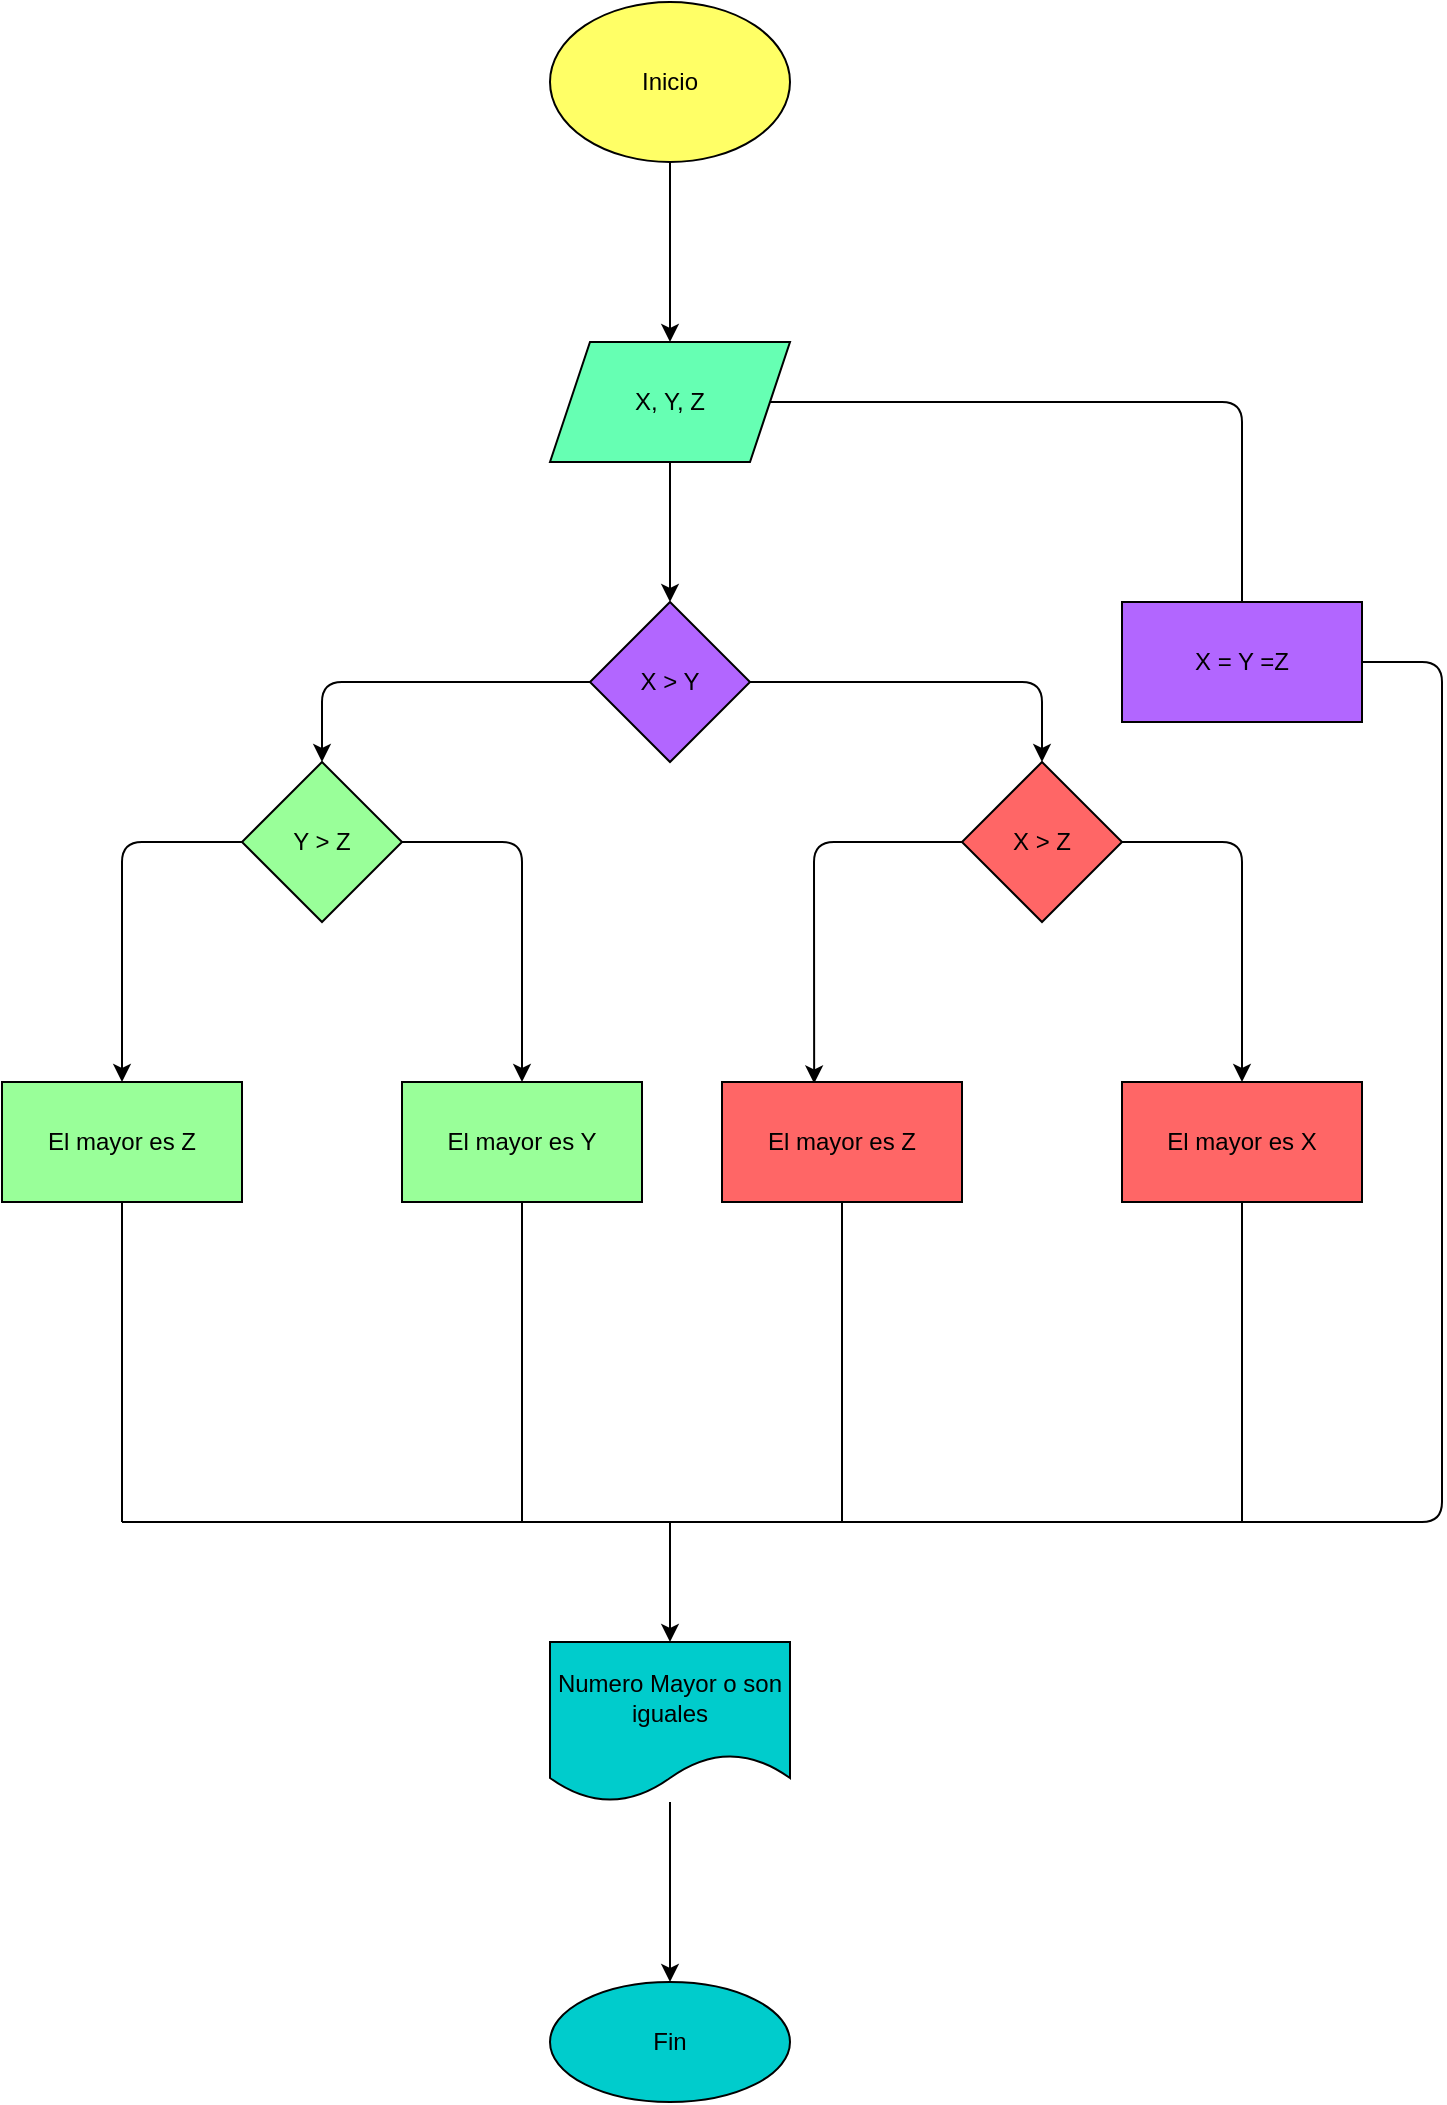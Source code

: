 <mxfile>
    <diagram id="PYem_aXiFB1j3hxW_Z3s" name="Página-1">
        <mxGraphModel dx="823" dy="520" grid="1" gridSize="10" guides="1" tooltips="1" connect="1" arrows="1" fold="1" page="1" pageScale="1" pageWidth="827" pageHeight="1169" math="0" shadow="0">
            <root>
                <mxCell id="0"/>
                <mxCell id="1" parent="0"/>
                <mxCell id="4" value="" style="edgeStyle=none;html=1;" edge="1" parent="1" source="2" target="3">
                    <mxGeometry relative="1" as="geometry"/>
                </mxCell>
                <mxCell id="2" value="Inicio" style="ellipse;whiteSpace=wrap;html=1;fillColor=#FFFF66;" vertex="1" parent="1">
                    <mxGeometry x="354" y="40" width="120" height="80" as="geometry"/>
                </mxCell>
                <mxCell id="6" value="" style="edgeStyle=none;html=1;" edge="1" parent="1" source="3" target="5">
                    <mxGeometry relative="1" as="geometry"/>
                </mxCell>
                <mxCell id="40" value="" style="edgeStyle=none;html=1;" edge="1" parent="1" source="3">
                    <mxGeometry relative="1" as="geometry">
                        <mxPoint x="700" y="360" as="targetPoint"/>
                        <Array as="points">
                            <mxPoint x="700" y="240"/>
                        </Array>
                    </mxGeometry>
                </mxCell>
                <mxCell id="3" value="X, Y, Z" style="shape=parallelogram;perimeter=parallelogramPerimeter;whiteSpace=wrap;html=1;fixedSize=1;fillColor=#66FFB3;" vertex="1" parent="1">
                    <mxGeometry x="354" y="210" width="120" height="60" as="geometry"/>
                </mxCell>
                <mxCell id="8" value="" style="edgeStyle=none;html=1;" edge="1" parent="1" source="5" target="7">
                    <mxGeometry relative="1" as="geometry">
                        <Array as="points">
                            <mxPoint x="600" y="380"/>
                        </Array>
                    </mxGeometry>
                </mxCell>
                <mxCell id="10" value="" style="edgeStyle=none;html=1;" edge="1" parent="1" source="5" target="9">
                    <mxGeometry relative="1" as="geometry">
                        <Array as="points">
                            <mxPoint x="240" y="380"/>
                        </Array>
                    </mxGeometry>
                </mxCell>
                <mxCell id="5" value="X &amp;gt; Y" style="rhombus;whiteSpace=wrap;html=1;fillColor=#B266FF;" vertex="1" parent="1">
                    <mxGeometry x="374" y="340" width="80" height="80" as="geometry"/>
                </mxCell>
                <mxCell id="12" value="" style="edgeStyle=none;html=1;" edge="1" parent="1" source="7" target="11">
                    <mxGeometry relative="1" as="geometry">
                        <Array as="points">
                            <mxPoint x="700" y="460"/>
                        </Array>
                    </mxGeometry>
                </mxCell>
                <mxCell id="14" value="" style="edgeStyle=none;html=1;entryX=0.384;entryY=0.012;entryDx=0;entryDy=0;entryPerimeter=0;" edge="1" parent="1" source="7" target="13">
                    <mxGeometry relative="1" as="geometry">
                        <mxPoint x="500" y="570" as="targetPoint"/>
                        <Array as="points">
                            <mxPoint x="486" y="460"/>
                        </Array>
                    </mxGeometry>
                </mxCell>
                <mxCell id="7" value="X &amp;gt; Z" style="rhombus;whiteSpace=wrap;html=1;fillColor=#FF6666;" vertex="1" parent="1">
                    <mxGeometry x="560" y="420" width="80" height="80" as="geometry"/>
                </mxCell>
                <mxCell id="16" value="" style="edgeStyle=none;html=1;" edge="1" parent="1" source="9" target="15">
                    <mxGeometry relative="1" as="geometry">
                        <Array as="points">
                            <mxPoint x="340" y="460"/>
                        </Array>
                    </mxGeometry>
                </mxCell>
                <mxCell id="18" value="" style="edgeStyle=none;html=1;fillColor=#33FFFF;" edge="1" parent="1" source="9" target="17">
                    <mxGeometry relative="1" as="geometry">
                        <Array as="points">
                            <mxPoint x="140" y="460"/>
                        </Array>
                    </mxGeometry>
                </mxCell>
                <mxCell id="9" value="Y &amp;gt; Z" style="rhombus;whiteSpace=wrap;html=1;fillColor=#99FF99;" vertex="1" parent="1">
                    <mxGeometry x="200" y="420" width="80" height="80" as="geometry"/>
                </mxCell>
                <mxCell id="11" value="El mayor es X" style="whiteSpace=wrap;html=1;fillColor=#FF6666;" vertex="1" parent="1">
                    <mxGeometry x="640" y="580" width="120" height="60" as="geometry"/>
                </mxCell>
                <mxCell id="13" value="El mayor es Z" style="whiteSpace=wrap;html=1;fillColor=#FF6666;" vertex="1" parent="1">
                    <mxGeometry x="440" y="580" width="120" height="60" as="geometry"/>
                </mxCell>
                <mxCell id="15" value="El mayor es Y" style="whiteSpace=wrap;html=1;fillColor=#99FF99;" vertex="1" parent="1">
                    <mxGeometry x="280" y="580" width="120" height="60" as="geometry"/>
                </mxCell>
                <mxCell id="17" value="El mayor es Z" style="whiteSpace=wrap;html=1;fillColor=#99FF99;" vertex="1" parent="1">
                    <mxGeometry x="80" y="580" width="120" height="60" as="geometry"/>
                </mxCell>
                <mxCell id="21" value="X = Y =Z" style="whiteSpace=wrap;html=1;fillColor=#B266FF;" vertex="1" parent="1">
                    <mxGeometry x="640" y="340" width="120" height="60" as="geometry"/>
                </mxCell>
                <mxCell id="50" value="" style="edgeStyle=none;html=1;" edge="1" parent="1" source="30" target="49">
                    <mxGeometry relative="1" as="geometry"/>
                </mxCell>
                <mxCell id="30" value="Numero Mayor o son iguales" style="shape=document;whiteSpace=wrap;html=1;boundedLbl=1;fillColor=#00CCCC;" vertex="1" parent="1">
                    <mxGeometry x="354" y="860" width="120" height="80" as="geometry"/>
                </mxCell>
                <mxCell id="37" value="" style="endArrow=none;html=1;" edge="1" parent="1">
                    <mxGeometry width="50" height="50" relative="1" as="geometry">
                        <mxPoint x="140" y="800" as="sourcePoint"/>
                        <mxPoint x="700" y="800" as="targetPoint"/>
                    </mxGeometry>
                </mxCell>
                <mxCell id="43" value="" style="endArrow=classic;html=1;entryX=0.5;entryY=0;entryDx=0;entryDy=0;" edge="1" parent="1" target="30">
                    <mxGeometry width="50" height="50" relative="1" as="geometry">
                        <mxPoint x="414" y="800" as="sourcePoint"/>
                        <mxPoint x="510" y="790" as="targetPoint"/>
                    </mxGeometry>
                </mxCell>
                <mxCell id="44" value="" style="endArrow=none;html=1;exitX=0.5;exitY=1;exitDx=0;exitDy=0;" edge="1" parent="1" source="17">
                    <mxGeometry width="50" height="50" relative="1" as="geometry">
                        <mxPoint x="460" y="720" as="sourcePoint"/>
                        <mxPoint x="140" y="800" as="targetPoint"/>
                    </mxGeometry>
                </mxCell>
                <mxCell id="45" value="" style="endArrow=none;html=1;exitX=0.5;exitY=1;exitDx=0;exitDy=0;" edge="1" parent="1" source="15">
                    <mxGeometry width="50" height="50" relative="1" as="geometry">
                        <mxPoint x="460" y="720" as="sourcePoint"/>
                        <mxPoint x="340" y="800" as="targetPoint"/>
                    </mxGeometry>
                </mxCell>
                <mxCell id="46" value="" style="endArrow=none;html=1;entryX=1;entryY=0.5;entryDx=0;entryDy=0;" edge="1" parent="1" target="21">
                    <mxGeometry width="50" height="50" relative="1" as="geometry">
                        <mxPoint x="700" y="800" as="sourcePoint"/>
                        <mxPoint x="800" y="390" as="targetPoint"/>
                        <Array as="points">
                            <mxPoint x="800" y="800"/>
                            <mxPoint x="800" y="370"/>
                        </Array>
                    </mxGeometry>
                </mxCell>
                <mxCell id="47" value="" style="endArrow=none;html=1;entryX=0.5;entryY=1;entryDx=0;entryDy=0;" edge="1" parent="1" target="13">
                    <mxGeometry width="50" height="50" relative="1" as="geometry">
                        <mxPoint x="500" y="800" as="sourcePoint"/>
                        <mxPoint x="510" y="650" as="targetPoint"/>
                    </mxGeometry>
                </mxCell>
                <mxCell id="48" value="" style="endArrow=none;html=1;entryX=0.5;entryY=1;entryDx=0;entryDy=0;" edge="1" parent="1" target="11">
                    <mxGeometry width="50" height="50" relative="1" as="geometry">
                        <mxPoint x="700" y="800" as="sourcePoint"/>
                        <mxPoint x="510" y="650" as="targetPoint"/>
                    </mxGeometry>
                </mxCell>
                <mxCell id="49" value="Fin" style="ellipse;whiteSpace=wrap;html=1;fillColor=#00CCCC;" vertex="1" parent="1">
                    <mxGeometry x="354" y="1030" width="120" height="60" as="geometry"/>
                </mxCell>
            </root>
        </mxGraphModel>
    </diagram>
</mxfile>